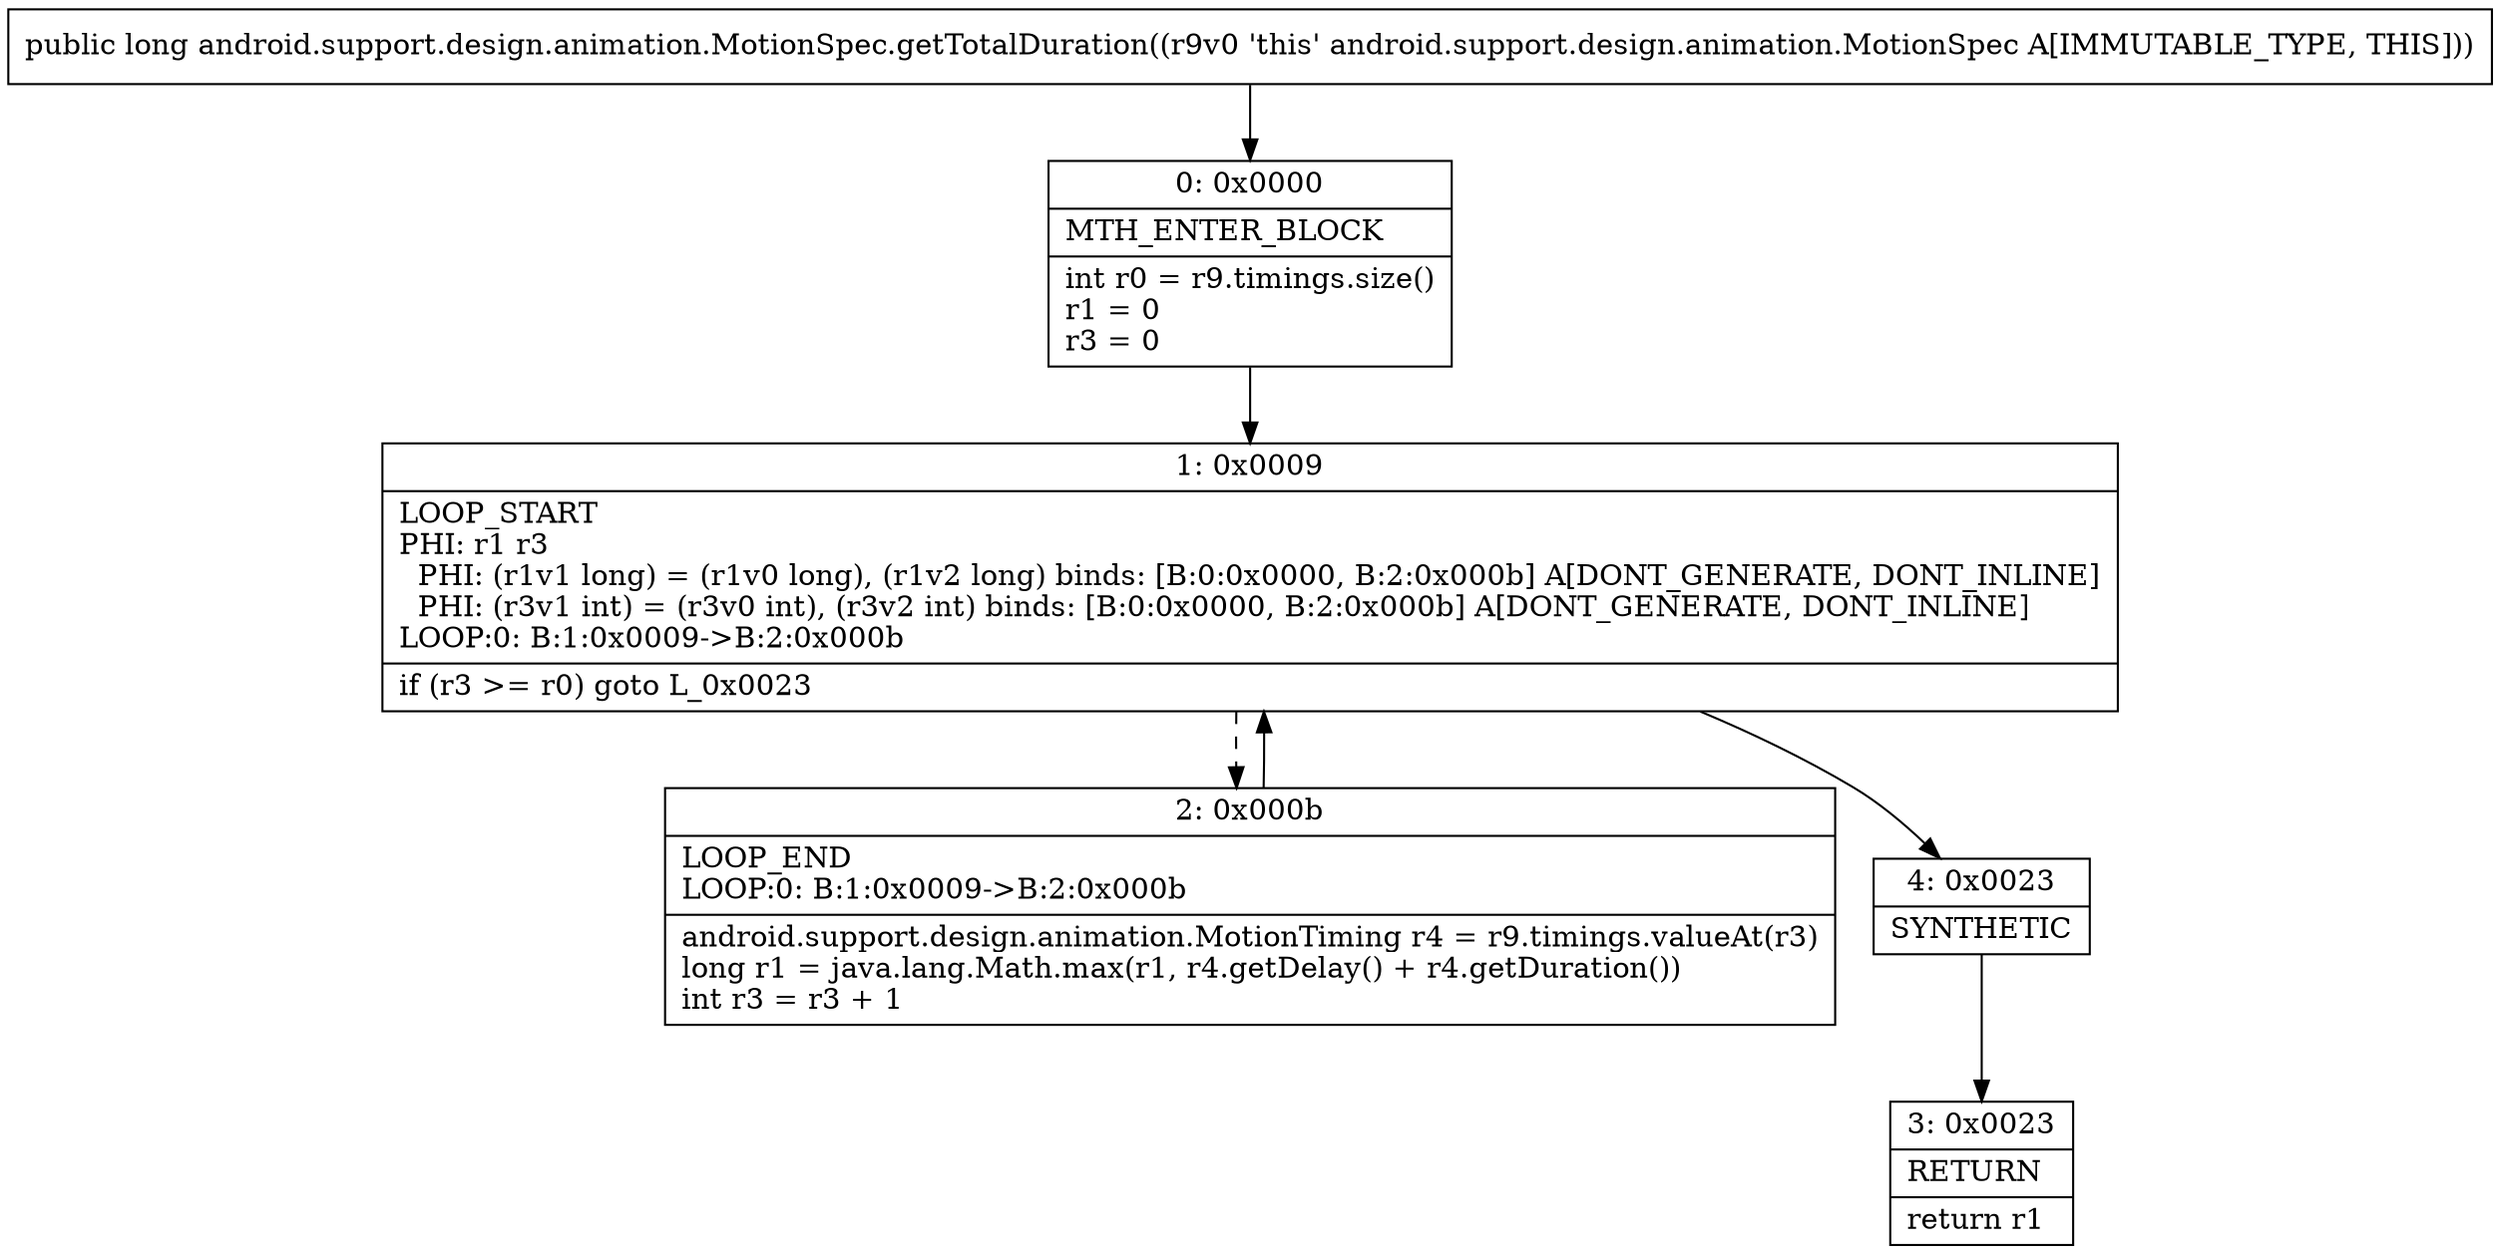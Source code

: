 digraph "CFG forandroid.support.design.animation.MotionSpec.getTotalDuration()J" {
Node_0 [shape=record,label="{0\:\ 0x0000|MTH_ENTER_BLOCK\l|int r0 = r9.timings.size()\lr1 = 0\lr3 = 0\l}"];
Node_1 [shape=record,label="{1\:\ 0x0009|LOOP_START\lPHI: r1 r3 \l  PHI: (r1v1 long) = (r1v0 long), (r1v2 long) binds: [B:0:0x0000, B:2:0x000b] A[DONT_GENERATE, DONT_INLINE]\l  PHI: (r3v1 int) = (r3v0 int), (r3v2 int) binds: [B:0:0x0000, B:2:0x000b] A[DONT_GENERATE, DONT_INLINE]\lLOOP:0: B:1:0x0009\-\>B:2:0x000b\l|if (r3 \>= r0) goto L_0x0023\l}"];
Node_2 [shape=record,label="{2\:\ 0x000b|LOOP_END\lLOOP:0: B:1:0x0009\-\>B:2:0x000b\l|android.support.design.animation.MotionTiming r4 = r9.timings.valueAt(r3)\llong r1 = java.lang.Math.max(r1, r4.getDelay() + r4.getDuration())\lint r3 = r3 + 1\l}"];
Node_3 [shape=record,label="{3\:\ 0x0023|RETURN\l|return r1\l}"];
Node_4 [shape=record,label="{4\:\ 0x0023|SYNTHETIC\l}"];
MethodNode[shape=record,label="{public long android.support.design.animation.MotionSpec.getTotalDuration((r9v0 'this' android.support.design.animation.MotionSpec A[IMMUTABLE_TYPE, THIS])) }"];
MethodNode -> Node_0;
Node_0 -> Node_1;
Node_1 -> Node_2[style=dashed];
Node_1 -> Node_4;
Node_2 -> Node_1;
Node_4 -> Node_3;
}

